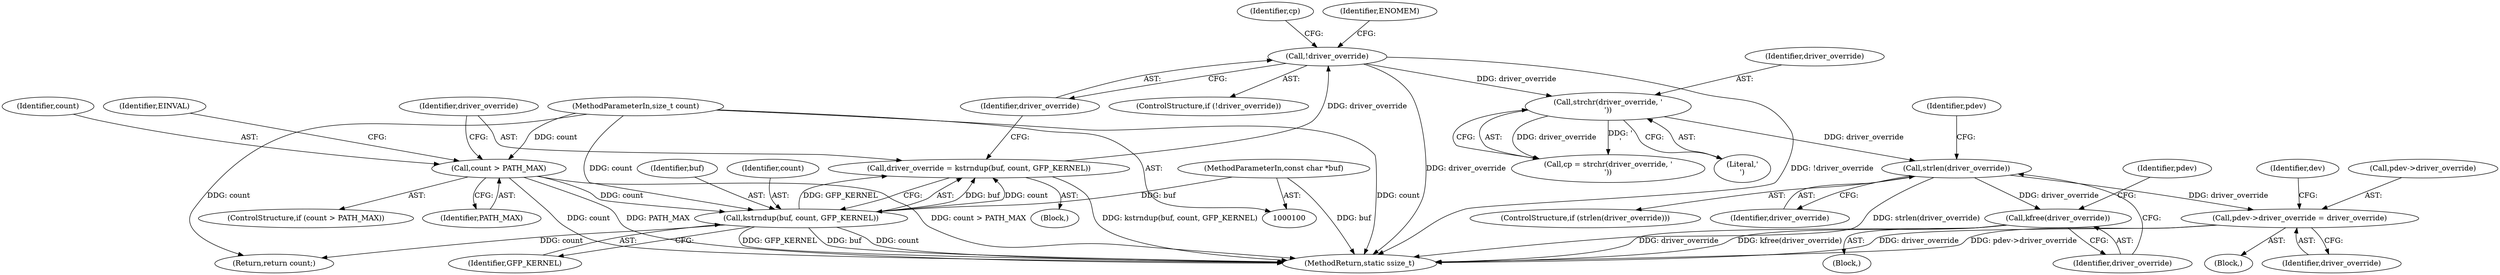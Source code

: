 digraph "0_linux_6265539776a0810b7ce6398c27866ddb9c6bd154_0@API" {
"1000152" [label="(Call,strlen(driver_override))"];
"1000135" [label="(Call,strchr(driver_override, '\n'))"];
"1000128" [label="(Call,!driver_override)"];
"1000121" [label="(Call,driver_override = kstrndup(buf, count, GFP_KERNEL))"];
"1000123" [label="(Call,kstrndup(buf, count, GFP_KERNEL))"];
"1000103" [label="(MethodParameterIn,const char *buf)"];
"1000115" [label="(Call,count > PATH_MAX)"];
"1000104" [label="(MethodParameterIn,size_t count)"];
"1000155" [label="(Call,pdev->driver_override = driver_override)"];
"1000162" [label="(Call,kfree(driver_override))"];
"1000116" [label="(Identifier,count)"];
"1000105" [label="(Block,)"];
"1000114" [label="(ControlStructure,if (count > PATH_MAX))"];
"1000126" [label="(Identifier,GFP_KERNEL)"];
"1000124" [label="(Identifier,buf)"];
"1000163" [label="(Identifier,driver_override)"];
"1000129" [label="(Identifier,driver_override)"];
"1000127" [label="(ControlStructure,if (!driver_override))"];
"1000159" [label="(Identifier,driver_override)"];
"1000134" [label="(Identifier,cp)"];
"1000125" [label="(Identifier,count)"];
"1000151" [label="(ControlStructure,if (strlen(driver_override)))"];
"1000156" [label="(Call,pdev->driver_override)"];
"1000133" [label="(Call,cp = strchr(driver_override, '\n'))"];
"1000162" [label="(Call,kfree(driver_override))"];
"1000166" [label="(Identifier,pdev)"];
"1000135" [label="(Call,strchr(driver_override, '\n'))"];
"1000117" [label="(Identifier,PATH_MAX)"];
"1000123" [label="(Call,kstrndup(buf, count, GFP_KERNEL))"];
"1000122" [label="(Identifier,driver_override)"];
"1000154" [label="(Block,)"];
"1000170" [label="(Identifier,dev)"];
"1000152" [label="(Call,strlen(driver_override))"];
"1000153" [label="(Identifier,driver_override)"];
"1000173" [label="(Return,return count;)"];
"1000104" [label="(MethodParameterIn,size_t count)"];
"1000115" [label="(Call,count > PATH_MAX)"];
"1000103" [label="(MethodParameterIn,const char *buf)"];
"1000157" [label="(Identifier,pdev)"];
"1000175" [label="(MethodReturn,static ssize_t)"];
"1000132" [label="(Identifier,ENOMEM)"];
"1000121" [label="(Call,driver_override = kstrndup(buf, count, GFP_KERNEL))"];
"1000137" [label="(Literal,'\n')"];
"1000128" [label="(Call,!driver_override)"];
"1000161" [label="(Block,)"];
"1000136" [label="(Identifier,driver_override)"];
"1000155" [label="(Call,pdev->driver_override = driver_override)"];
"1000120" [label="(Identifier,EINVAL)"];
"1000152" -> "1000151"  [label="AST: "];
"1000152" -> "1000153"  [label="CFG: "];
"1000153" -> "1000152"  [label="AST: "];
"1000157" -> "1000152"  [label="CFG: "];
"1000163" -> "1000152"  [label="CFG: "];
"1000152" -> "1000175"  [label="DDG: strlen(driver_override)"];
"1000135" -> "1000152"  [label="DDG: driver_override"];
"1000152" -> "1000155"  [label="DDG: driver_override"];
"1000152" -> "1000162"  [label="DDG: driver_override"];
"1000135" -> "1000133"  [label="AST: "];
"1000135" -> "1000137"  [label="CFG: "];
"1000136" -> "1000135"  [label="AST: "];
"1000137" -> "1000135"  [label="AST: "];
"1000133" -> "1000135"  [label="CFG: "];
"1000135" -> "1000133"  [label="DDG: driver_override"];
"1000135" -> "1000133"  [label="DDG: '\n'"];
"1000128" -> "1000135"  [label="DDG: driver_override"];
"1000128" -> "1000127"  [label="AST: "];
"1000128" -> "1000129"  [label="CFG: "];
"1000129" -> "1000128"  [label="AST: "];
"1000132" -> "1000128"  [label="CFG: "];
"1000134" -> "1000128"  [label="CFG: "];
"1000128" -> "1000175"  [label="DDG: driver_override"];
"1000128" -> "1000175"  [label="DDG: !driver_override"];
"1000121" -> "1000128"  [label="DDG: driver_override"];
"1000121" -> "1000105"  [label="AST: "];
"1000121" -> "1000123"  [label="CFG: "];
"1000122" -> "1000121"  [label="AST: "];
"1000123" -> "1000121"  [label="AST: "];
"1000129" -> "1000121"  [label="CFG: "];
"1000121" -> "1000175"  [label="DDG: kstrndup(buf, count, GFP_KERNEL)"];
"1000123" -> "1000121"  [label="DDG: buf"];
"1000123" -> "1000121"  [label="DDG: count"];
"1000123" -> "1000121"  [label="DDG: GFP_KERNEL"];
"1000123" -> "1000126"  [label="CFG: "];
"1000124" -> "1000123"  [label="AST: "];
"1000125" -> "1000123"  [label="AST: "];
"1000126" -> "1000123"  [label="AST: "];
"1000123" -> "1000175"  [label="DDG: count"];
"1000123" -> "1000175"  [label="DDG: GFP_KERNEL"];
"1000123" -> "1000175"  [label="DDG: buf"];
"1000103" -> "1000123"  [label="DDG: buf"];
"1000115" -> "1000123"  [label="DDG: count"];
"1000104" -> "1000123"  [label="DDG: count"];
"1000123" -> "1000173"  [label="DDG: count"];
"1000103" -> "1000100"  [label="AST: "];
"1000103" -> "1000175"  [label="DDG: buf"];
"1000115" -> "1000114"  [label="AST: "];
"1000115" -> "1000117"  [label="CFG: "];
"1000116" -> "1000115"  [label="AST: "];
"1000117" -> "1000115"  [label="AST: "];
"1000120" -> "1000115"  [label="CFG: "];
"1000122" -> "1000115"  [label="CFG: "];
"1000115" -> "1000175"  [label="DDG: count"];
"1000115" -> "1000175"  [label="DDG: PATH_MAX"];
"1000115" -> "1000175"  [label="DDG: count > PATH_MAX"];
"1000104" -> "1000115"  [label="DDG: count"];
"1000104" -> "1000100"  [label="AST: "];
"1000104" -> "1000175"  [label="DDG: count"];
"1000104" -> "1000173"  [label="DDG: count"];
"1000155" -> "1000154"  [label="AST: "];
"1000155" -> "1000159"  [label="CFG: "];
"1000156" -> "1000155"  [label="AST: "];
"1000159" -> "1000155"  [label="AST: "];
"1000170" -> "1000155"  [label="CFG: "];
"1000155" -> "1000175"  [label="DDG: driver_override"];
"1000155" -> "1000175"  [label="DDG: pdev->driver_override"];
"1000162" -> "1000161"  [label="AST: "];
"1000162" -> "1000163"  [label="CFG: "];
"1000163" -> "1000162"  [label="AST: "];
"1000166" -> "1000162"  [label="CFG: "];
"1000162" -> "1000175"  [label="DDG: driver_override"];
"1000162" -> "1000175"  [label="DDG: kfree(driver_override)"];
}
